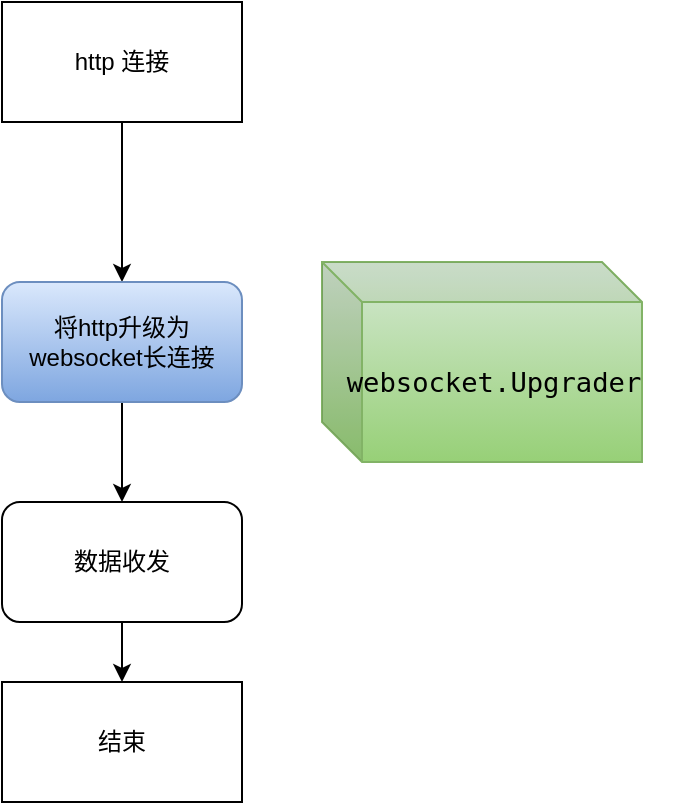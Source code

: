 <mxfile>
    <diagram id="dWbOuvCcGxIH4RtN2E_a" name="第 1 页">
        <mxGraphModel dx="1203" dy="636" grid="1" gridSize="10" guides="1" tooltips="1" connect="1" arrows="1" fold="1" page="1" pageScale="1" pageWidth="827" pageHeight="1169" math="0" shadow="0">
            <root>
                <mxCell id="0"/>
                <mxCell id="1" parent="0"/>
                <mxCell id="3" style="edgeStyle=none;html=1;exitX=0.5;exitY=1;exitDx=0;exitDy=0;" edge="1" parent="1" source="2" target="4">
                    <mxGeometry relative="1" as="geometry">
                        <mxPoint x="380" y="270" as="targetPoint"/>
                    </mxGeometry>
                </mxCell>
                <mxCell id="2" value="http 连接" style="rounded=0;whiteSpace=wrap;html=1;" vertex="1" parent="1">
                    <mxGeometry x="320" y="120" width="120" height="60" as="geometry"/>
                </mxCell>
                <mxCell id="6" style="edgeStyle=none;html=1;exitX=0.5;exitY=1;exitDx=0;exitDy=0;" edge="1" parent="1" source="4" target="7">
                    <mxGeometry relative="1" as="geometry">
                        <mxPoint x="380" y="400" as="targetPoint"/>
                    </mxGeometry>
                </mxCell>
                <mxCell id="4" value="将http升级为websocket长连接&lt;br&gt;" style="rounded=1;whiteSpace=wrap;html=1;fillColor=#dae8fc;gradientColor=#7ea6e0;strokeColor=#6c8ebf;" vertex="1" parent="1">
                    <mxGeometry x="320" y="260" width="120" height="60" as="geometry"/>
                </mxCell>
                <mxCell id="5" value="&lt;pre class=&quot;language-go&quot; style=&quot;font-size: 16px ; text-align: left ; word-break: normal ; overflow-wrap: normal ; line-height: 1.4 ; padding: 1.3rem 1.5rem 1.3rem 1rem ; margin-top: 0.85rem ; margin-bottom: 0.85rem ; overflow: auto ; border-radius: 6px ; position: relative ; z-index: 1 ; vertical-align: middle ; background: transparent&quot;&gt;&lt;code style=&quot;padding: 0px ; margin: 0px ; font-size: 0.85em ; background-color: transparent ; border-radius: 0px&quot;&gt;&lt;font color=&quot;#000000&quot;&gt;websocket&lt;span class=&quot;token punctuation&quot;&gt;.&lt;/span&gt;Upgrader&lt;/font&gt;&lt;/code&gt;&lt;/pre&gt;" style="shape=cube;whiteSpace=wrap;html=1;boundedLbl=1;backgroundOutline=1;darkOpacity=0.05;darkOpacity2=0.1;fillColor=#d5e8d4;gradientColor=#97d077;strokeColor=#82b366;size=20;" vertex="1" parent="1">
                    <mxGeometry x="480" y="250" width="160" height="100" as="geometry"/>
                </mxCell>
                <mxCell id="8" style="edgeStyle=none;html=1;exitX=0.5;exitY=1;exitDx=0;exitDy=0;" edge="1" parent="1" source="7" target="9">
                    <mxGeometry relative="1" as="geometry">
                        <mxPoint x="380" y="490" as="targetPoint"/>
                    </mxGeometry>
                </mxCell>
                <mxCell id="7" value="数据收发" style="rounded=1;whiteSpace=wrap;html=1;" vertex="1" parent="1">
                    <mxGeometry x="320" y="370" width="120" height="60" as="geometry"/>
                </mxCell>
                <mxCell id="9" value="结束" style="rounded=0;whiteSpace=wrap;html=1;" vertex="1" parent="1">
                    <mxGeometry x="320" y="460" width="120" height="60" as="geometry"/>
                </mxCell>
            </root>
        </mxGraphModel>
    </diagram>
</mxfile>